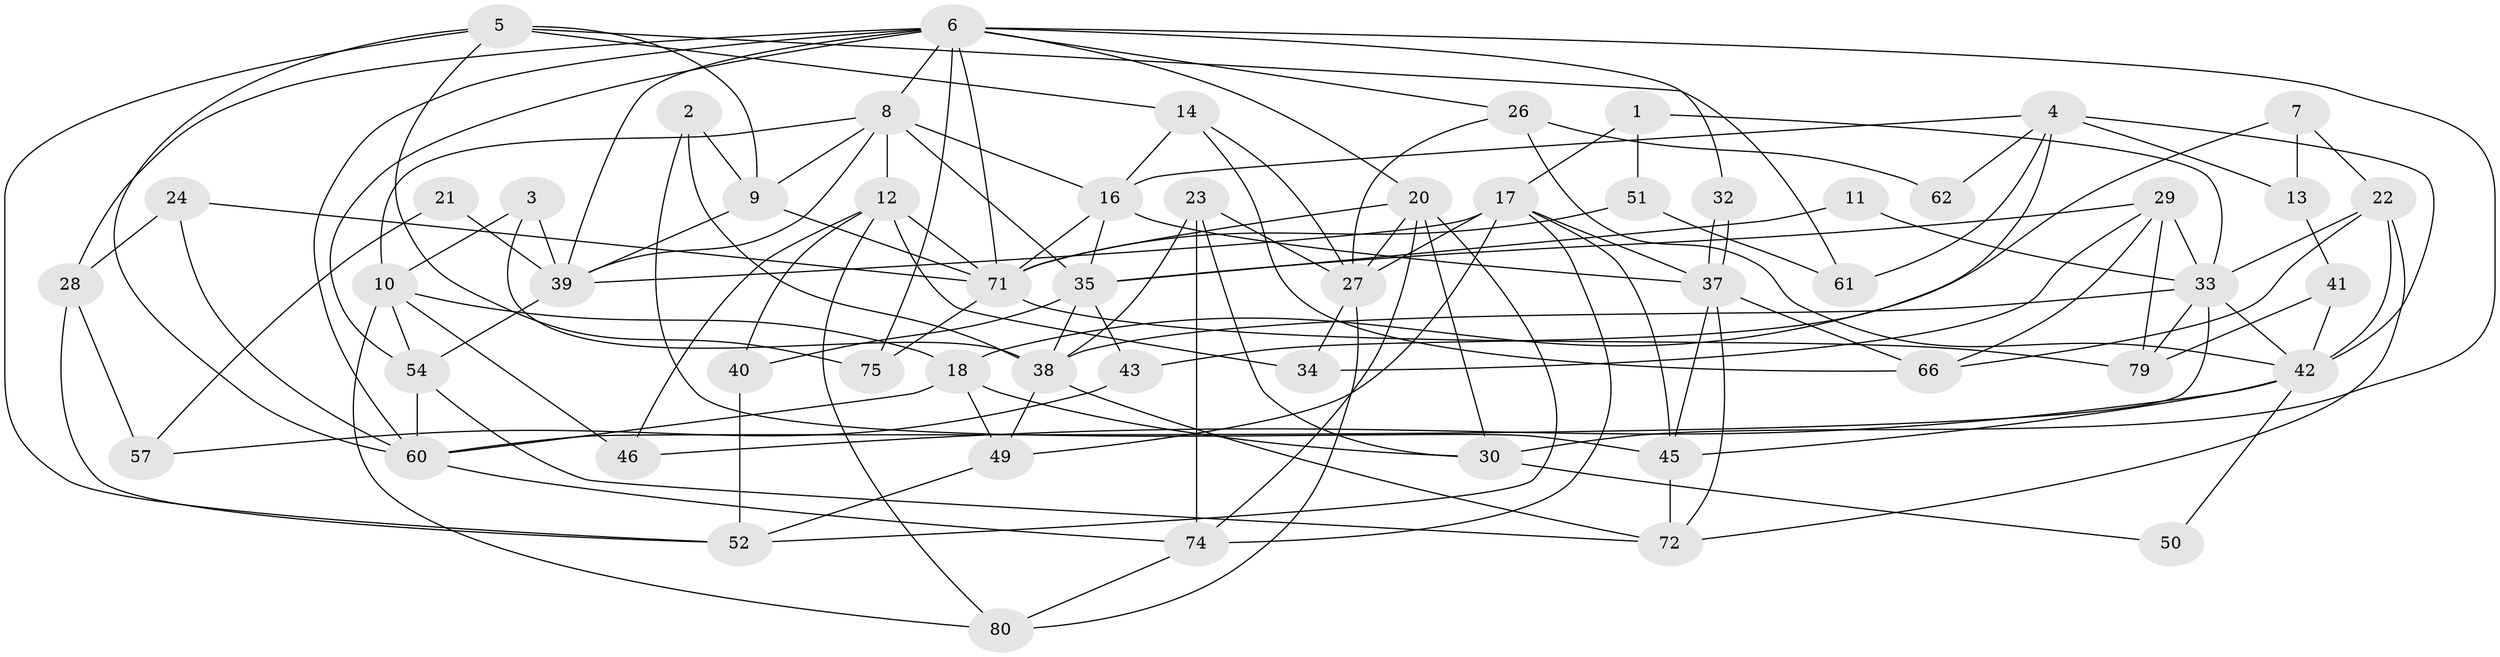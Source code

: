 // Generated by graph-tools (version 1.1) at 2025/23/03/03/25 07:23:57]
// undirected, 56 vertices, 133 edges
graph export_dot {
graph [start="1"]
  node [color=gray90,style=filled];
  1;
  2;
  3;
  4 [super="+19"];
  5 [super="+55"];
  6 [super="+15"];
  7;
  8 [super="+77"];
  9 [super="+36"];
  10 [super="+63"];
  11;
  12 [super="+65"];
  13;
  14;
  16 [super="+47"];
  17 [super="+25"];
  18;
  20 [super="+78"];
  21;
  22;
  23;
  24;
  26;
  27 [super="+64"];
  28;
  29 [super="+31"];
  30 [super="+59"];
  32;
  33;
  34;
  35 [super="+70"];
  37 [super="+44"];
  38 [super="+69"];
  39 [super="+73"];
  40;
  41;
  42 [super="+53"];
  43;
  45 [super="+48"];
  46;
  49;
  50;
  51;
  52 [super="+56"];
  54 [super="+58"];
  57;
  60 [super="+67"];
  61;
  62;
  66 [super="+68"];
  71 [super="+76"];
  72;
  74;
  75;
  79;
  80;
  1 -- 33;
  1 -- 51;
  1 -- 17;
  2 -- 38 [weight=2];
  2 -- 45;
  2 -- 9;
  3 -- 38;
  3 -- 10;
  3 -- 39;
  4 -- 42;
  4 -- 16;
  4 -- 61;
  4 -- 43;
  4 -- 13;
  4 -- 62;
  5 -- 9;
  5 -- 14;
  5 -- 60;
  5 -- 61;
  5 -- 75;
  5 -- 52;
  6 -- 75;
  6 -- 60;
  6 -- 8;
  6 -- 30;
  6 -- 32;
  6 -- 39;
  6 -- 71;
  6 -- 20;
  6 -- 54;
  6 -- 26;
  6 -- 28;
  7 -- 22;
  7 -- 18;
  7 -- 13;
  8 -- 12;
  8 -- 35;
  8 -- 9;
  8 -- 10;
  8 -- 16;
  8 -- 39;
  9 -- 71 [weight=2];
  9 -- 39;
  10 -- 46;
  10 -- 80;
  10 -- 18;
  10 -- 54;
  11 -- 35;
  11 -- 33;
  12 -- 34 [weight=2];
  12 -- 46;
  12 -- 40;
  12 -- 80;
  12 -- 71;
  13 -- 41;
  14 -- 16;
  14 -- 66;
  14 -- 27;
  16 -- 35;
  16 -- 71;
  16 -- 37;
  17 -- 45;
  17 -- 49;
  17 -- 74;
  17 -- 27;
  17 -- 37;
  17 -- 39;
  18 -- 49;
  18 -- 30;
  18 -- 60;
  20 -- 27;
  20 -- 74;
  20 -- 30;
  20 -- 71;
  20 -- 52;
  21 -- 57;
  21 -- 39;
  22 -- 72;
  22 -- 42;
  22 -- 33;
  22 -- 66;
  23 -- 74;
  23 -- 27;
  23 -- 38;
  23 -- 30;
  24 -- 71;
  24 -- 60;
  24 -- 28;
  26 -- 27;
  26 -- 42;
  26 -- 62;
  27 -- 80;
  27 -- 34;
  28 -- 57;
  28 -- 52;
  29 -- 33;
  29 -- 34;
  29 -- 35;
  29 -- 79;
  29 -- 66;
  30 -- 50;
  32 -- 37;
  32 -- 37;
  33 -- 38;
  33 -- 60;
  33 -- 79;
  33 -- 42;
  35 -- 38;
  35 -- 40;
  35 -- 43;
  37 -- 66;
  37 -- 72;
  37 -- 45;
  38 -- 72;
  38 -- 49;
  39 -- 54;
  40 -- 52;
  41 -- 42;
  41 -- 79;
  42 -- 45;
  42 -- 46;
  42 -- 50;
  43 -- 57;
  45 -- 72;
  49 -- 52;
  51 -- 61;
  51 -- 71;
  54 -- 72;
  54 -- 60;
  60 -- 74;
  71 -- 75;
  71 -- 79;
  74 -- 80;
}
